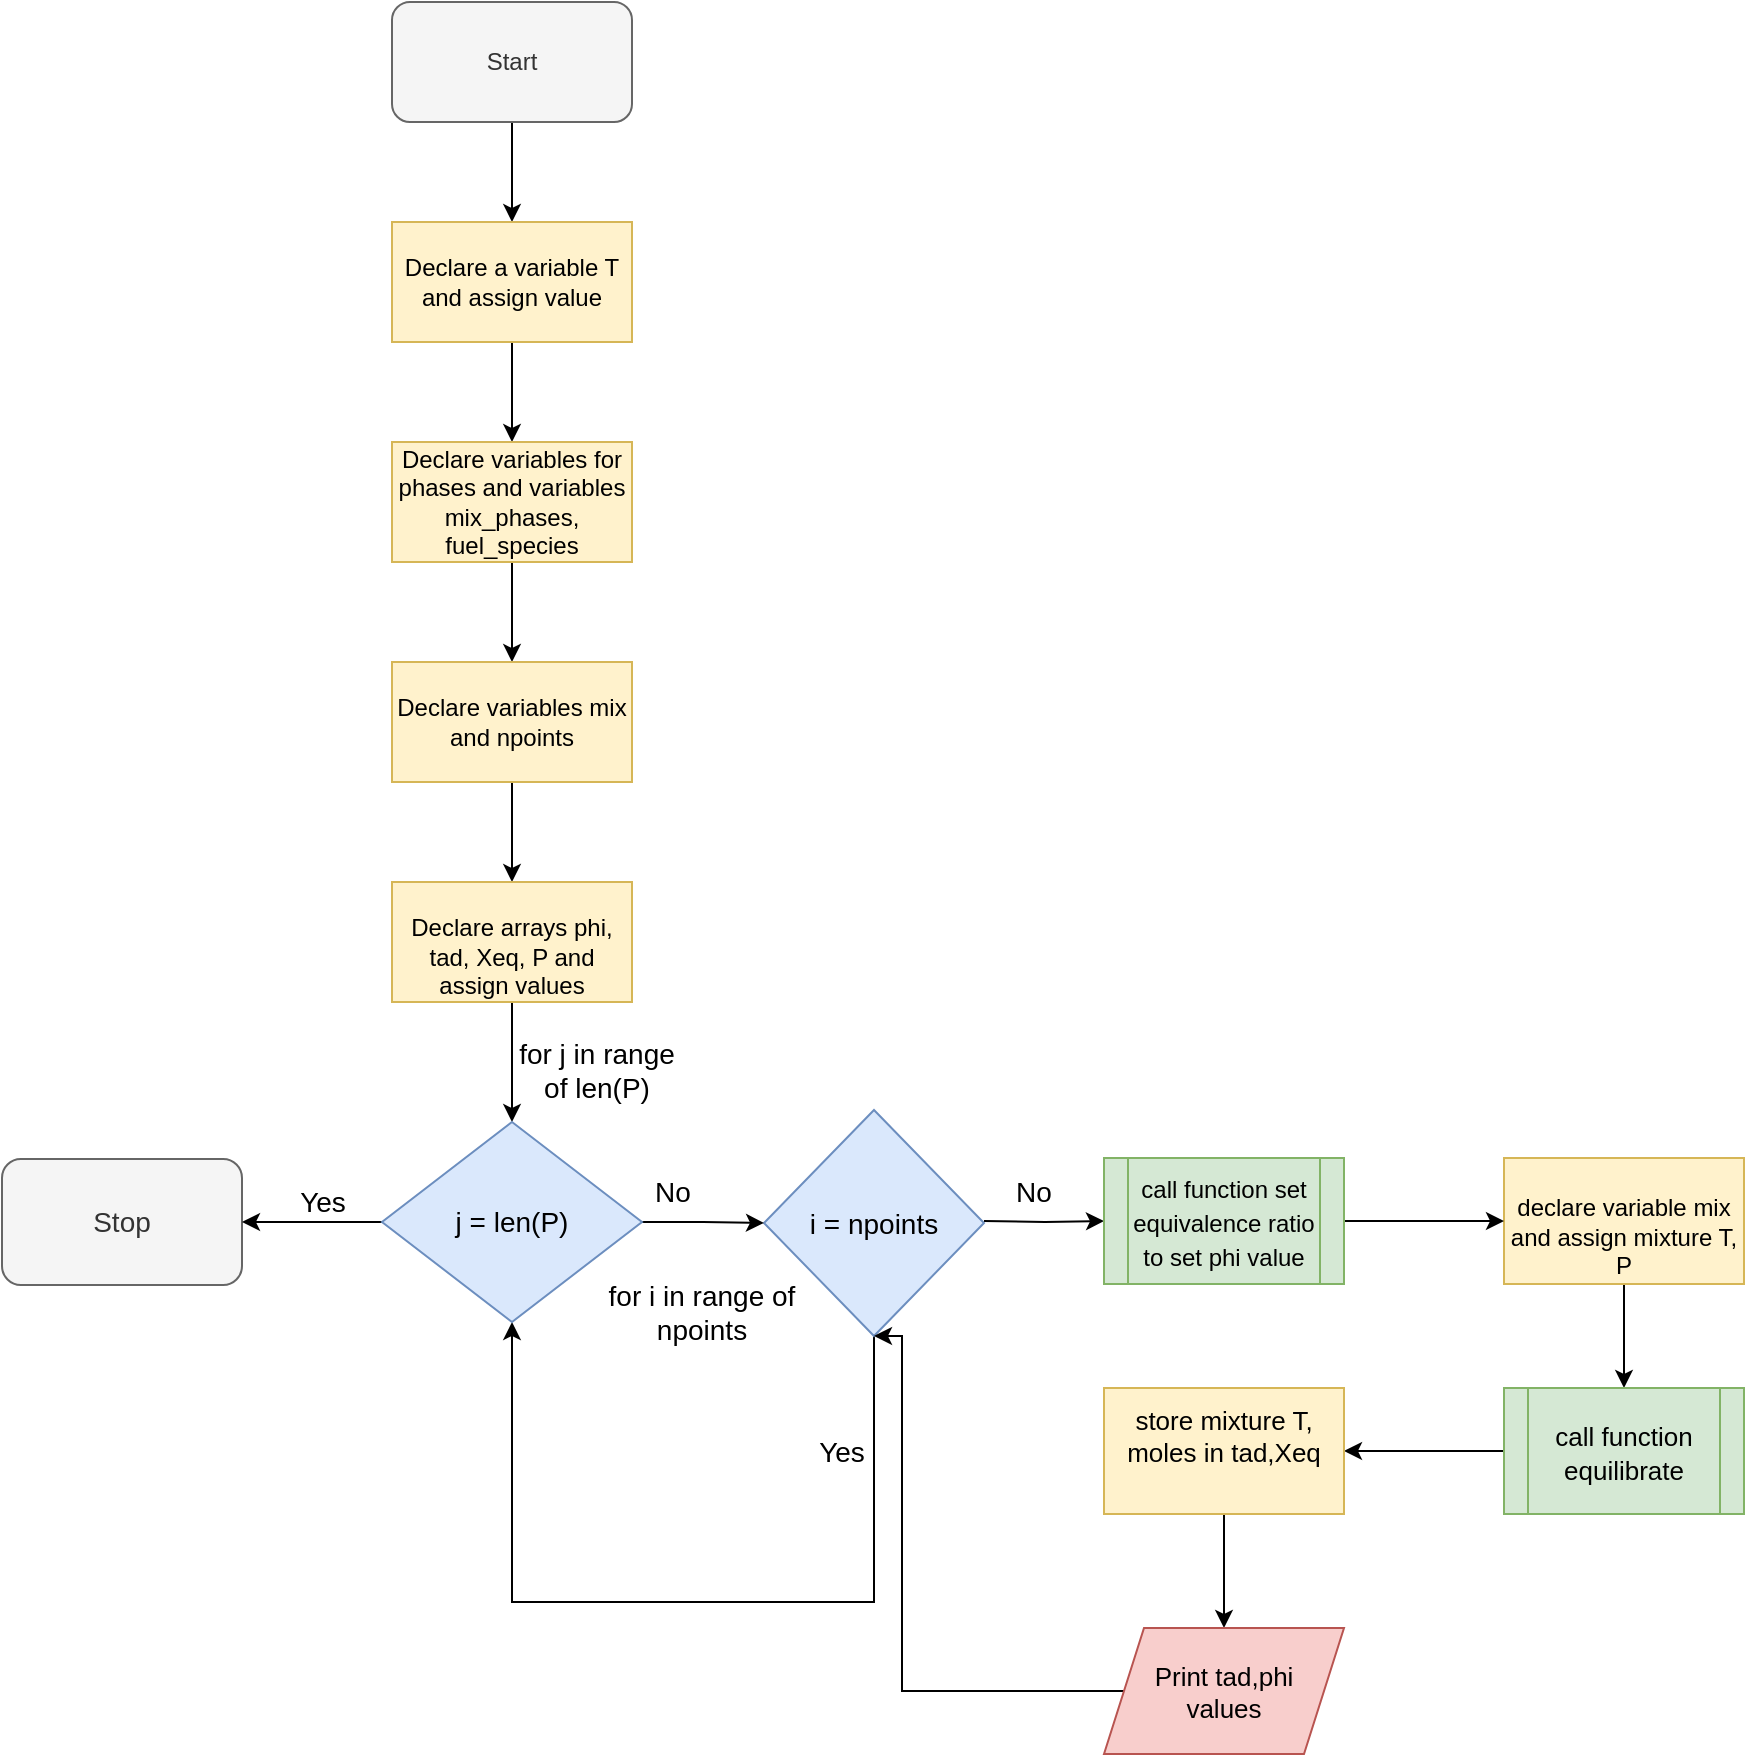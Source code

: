 <mxfile version="14.8.0" type="google"><diagram id="MWupKujhAXSVtvYUwR5L" name="Page-1"><mxGraphModel dx="1057" dy="564" grid="1" gridSize="10" guides="1" tooltips="1" connect="1" arrows="1" fold="1" page="1" pageScale="1" pageWidth="850" pageHeight="1100" math="0" shadow="0"><root><mxCell id="0"/><mxCell id="1" parent="0"/><mxCell id="wkZoXscY4OyIuh3tFl9c-5" value="" style="edgeStyle=orthogonalEdgeStyle;rounded=0;orthogonalLoop=1;jettySize=auto;html=1;" parent="1" source="wkZoXscY4OyIuh3tFl9c-1" target="wkZoXscY4OyIuh3tFl9c-4" edge="1"><mxGeometry relative="1" as="geometry"/></mxCell><mxCell id="wkZoXscY4OyIuh3tFl9c-1" value="Start" style="rounded=1;whiteSpace=wrap;html=1;fillColor=#f5f5f5;strokeColor=#666666;fontColor=#333333;" parent="1" vertex="1"><mxGeometry x="365" y="20" width="120" height="60" as="geometry"/></mxCell><mxCell id="wkZoXscY4OyIuh3tFl9c-7" value="" style="edgeStyle=orthogonalEdgeStyle;rounded=0;orthogonalLoop=1;jettySize=auto;html=1;" parent="1" source="wkZoXscY4OyIuh3tFl9c-4" target="wkZoXscY4OyIuh3tFl9c-6" edge="1"><mxGeometry relative="1" as="geometry"/></mxCell><mxCell id="wkZoXscY4OyIuh3tFl9c-4" value="&lt;div&gt;Declare a variable T and assign value&lt;br&gt;&lt;/div&gt;" style="rounded=0;whiteSpace=wrap;html=1;fillColor=#fff2cc;strokeColor=#d6b656;" parent="1" vertex="1"><mxGeometry x="365" y="130" width="120" height="60" as="geometry"/></mxCell><mxCell id="wkZoXscY4OyIuh3tFl9c-9" value="" style="edgeStyle=orthogonalEdgeStyle;rounded=0;orthogonalLoop=1;jettySize=auto;html=1;" parent="1" source="wkZoXscY4OyIuh3tFl9c-6" target="wkZoXscY4OyIuh3tFl9c-8" edge="1"><mxGeometry relative="1" as="geometry"/></mxCell><mxCell id="wkZoXscY4OyIuh3tFl9c-6" value="&lt;div&gt;Declare variables for phases and variables&lt;/div&gt;&lt;div&gt;mix_phases, fuel_species &lt;br&gt;&lt;/div&gt;" style="whiteSpace=wrap;html=1;rounded=0;fillColor=#fff2cc;strokeColor=#d6b656;" parent="1" vertex="1"><mxGeometry x="365" y="240" width="120" height="60" as="geometry"/></mxCell><mxCell id="wkZoXscY4OyIuh3tFl9c-11" value="" style="edgeStyle=orthogonalEdgeStyle;rounded=0;orthogonalLoop=1;jettySize=auto;html=1;" parent="1" source="wkZoXscY4OyIuh3tFl9c-8" target="wkZoXscY4OyIuh3tFl9c-10" edge="1"><mxGeometry relative="1" as="geometry"/></mxCell><mxCell id="wkZoXscY4OyIuh3tFl9c-8" value="Declare variables mix and npoints" style="whiteSpace=wrap;html=1;rounded=0;fillColor=#fff2cc;strokeColor=#d6b656;" parent="1" vertex="1"><mxGeometry x="365" y="350" width="120" height="60" as="geometry"/></mxCell><mxCell id="dgapStxgIZ4Kq4T3z00g-4" value="" style="edgeStyle=orthogonalEdgeStyle;rounded=0;orthogonalLoop=1;jettySize=auto;html=1;" edge="1" parent="1" source="wkZoXscY4OyIuh3tFl9c-10" target="dgapStxgIZ4Kq4T3z00g-3"><mxGeometry relative="1" as="geometry"/></mxCell><mxCell id="wkZoXscY4OyIuh3tFl9c-10" value="&lt;br&gt;Declare arrays phi, tad, Xeq, P and assign values&lt;br&gt;" style="whiteSpace=wrap;html=1;rounded=0;fillColor=#fff2cc;strokeColor=#d6b656;" parent="1" vertex="1"><mxGeometry x="365" y="460" width="120" height="60" as="geometry"/></mxCell><mxCell id="wkZoXscY4OyIuh3tFl9c-26" value="" style="edgeStyle=orthogonalEdgeStyle;rounded=0;orthogonalLoop=1;jettySize=auto;html=1;fontSize=14;" parent="1" target="wkZoXscY4OyIuh3tFl9c-25" edge="1"><mxGeometry relative="1" as="geometry"><mxPoint x="661" y="629.5" as="sourcePoint"/></mxGeometry></mxCell><mxCell id="dgapStxgIZ4Kq4T3z00g-16" style="edgeStyle=orthogonalEdgeStyle;rounded=0;orthogonalLoop=1;jettySize=auto;html=1;fontSize=14;entryX=0.5;entryY=1;entryDx=0;entryDy=0;" edge="1" parent="1" source="wkZoXscY4OyIuh3tFl9c-12" target="dgapStxgIZ4Kq4T3z00g-3"><mxGeometry relative="1" as="geometry"><mxPoint x="430" y="770" as="targetPoint"/><Array as="points"><mxPoint x="606" y="820"/><mxPoint x="425" y="820"/></Array></mxGeometry></mxCell><mxCell id="wkZoXscY4OyIuh3tFl9c-12" value="&#xA;&lt;br style=&quot;font-size: 14px;&quot;&gt;&lt;div style=&quot;font-size: 14px;&quot;&gt;i = npoints&lt;/div&gt;&#xA;&#xA;" style="rhombus;whiteSpace=wrap;html=1;rounded=0;fontSize=14;fillColor=#dae8fc;strokeColor=#6c8ebf;" parent="1" vertex="1"><mxGeometry x="551" y="574" width="110" height="113" as="geometry"/></mxCell><mxCell id="wkZoXscY4OyIuh3tFl9c-16" value="for j in range of len(P)" style="text;html=1;strokeColor=none;fillColor=none;align=center;verticalAlign=middle;whiteSpace=wrap;rounded=0;fontSize=14;" parent="1" vertex="1"><mxGeometry x="420" y="534" width="95" height="40" as="geometry"/></mxCell><mxCell id="wkZoXscY4OyIuh3tFl9c-24" value="" style="edgeStyle=orthogonalEdgeStyle;rounded=0;orthogonalLoop=1;jettySize=auto;html=1;fontSize=14;" parent="1" source="wkZoXscY4OyIuh3tFl9c-19" target="wkZoXscY4OyIuh3tFl9c-23" edge="1"><mxGeometry relative="1" as="geometry"/></mxCell><mxCell id="wkZoXscY4OyIuh3tFl9c-19" value="&lt;br&gt;declare variable mix and assign mixture T, P &lt;br&gt;" style="whiteSpace=wrap;html=1;rounded=0;fillColor=#fff2cc;strokeColor=#d6b656;" parent="1" vertex="1"><mxGeometry x="921" y="598" width="120" height="63" as="geometry"/></mxCell><mxCell id="wkZoXscY4OyIuh3tFl9c-32" value="" style="edgeStyle=orthogonalEdgeStyle;rounded=0;orthogonalLoop=1;jettySize=auto;html=1;fontSize=14;" parent="1" source="wkZoXscY4OyIuh3tFl9c-23" target="wkZoXscY4OyIuh3tFl9c-31" edge="1"><mxGeometry relative="1" as="geometry"/></mxCell><mxCell id="wkZoXscY4OyIuh3tFl9c-23" value="&lt;font style=&quot;font-size: 13px&quot;&gt;call function equilibrate &lt;/font&gt;" style="shape=process;whiteSpace=wrap;html=1;backgroundOutline=1;fontSize=14;fillColor=#d5e8d4;strokeColor=#82b366;" parent="1" vertex="1"><mxGeometry x="921" y="713" width="120" height="63" as="geometry"/></mxCell><mxCell id="dgapStxgIZ4Kq4T3z00g-2" value="" style="edgeStyle=orthogonalEdgeStyle;rounded=0;orthogonalLoop=1;jettySize=auto;html=1;" edge="1" parent="1" source="wkZoXscY4OyIuh3tFl9c-25" target="wkZoXscY4OyIuh3tFl9c-19"><mxGeometry relative="1" as="geometry"/></mxCell><mxCell id="wkZoXscY4OyIuh3tFl9c-25" value="&lt;font style=&quot;font-size: 12px&quot;&gt;call function set equivalence ratio to set phi value&lt;/font&gt;" style="shape=process;whiteSpace=wrap;html=1;backgroundOutline=1;fontSize=14;fillColor=#d5e8d4;strokeColor=#82b366;" parent="1" vertex="1"><mxGeometry x="721" y="598" width="120" height="63" as="geometry"/></mxCell><mxCell id="wkZoXscY4OyIuh3tFl9c-27" value="No" style="text;html=1;strokeColor=none;fillColor=none;align=center;verticalAlign=middle;whiteSpace=wrap;rounded=0;fontSize=14;" parent="1" vertex="1"><mxGeometry x="666" y="603" width="40" height="23" as="geometry"/></mxCell><mxCell id="wkZoXscY4OyIuh3tFl9c-28" value="Stop" style="rounded=1;whiteSpace=wrap;html=1;fontSize=14;fillColor=#f5f5f5;strokeColor=#666666;fontColor=#333333;" parent="1" vertex="1"><mxGeometry x="170" y="598.5" width="120" height="63" as="geometry"/></mxCell><mxCell id="wkZoXscY4OyIuh3tFl9c-30" value="Yes" style="text;html=1;align=center;verticalAlign=middle;resizable=0;points=[];autosize=1;strokeColor=none;fontSize=14;" parent="1" vertex="1"><mxGeometry x="310" y="610" width="40" height="20" as="geometry"/></mxCell><mxCell id="wkZoXscY4OyIuh3tFl9c-34" value="" style="edgeStyle=orthogonalEdgeStyle;rounded=0;orthogonalLoop=1;jettySize=auto;html=1;fontSize=13;" parent="1" source="wkZoXscY4OyIuh3tFl9c-31" target="wkZoXscY4OyIuh3tFl9c-33" edge="1"><mxGeometry relative="1" as="geometry"/></mxCell><mxCell id="wkZoXscY4OyIuh3tFl9c-31" value="&#xA;store mixture T, moles in tad,Xeq&#xA;&#xA;" style="whiteSpace=wrap;html=1;fontSize=13;fillColor=#fff2cc;strokeColor=#d6b656;" parent="1" vertex="1"><mxGeometry x="721" y="713" width="120" height="63" as="geometry"/></mxCell><mxCell id="dgapStxgIZ4Kq4T3z00g-15" style="edgeStyle=orthogonalEdgeStyle;rounded=0;orthogonalLoop=1;jettySize=auto;html=1;entryX=0.5;entryY=1;entryDx=0;entryDy=0;fontSize=14;" edge="1" parent="1" source="wkZoXscY4OyIuh3tFl9c-33" target="wkZoXscY4OyIuh3tFl9c-12"><mxGeometry relative="1" as="geometry"><Array as="points"><mxPoint x="620" y="865"/><mxPoint x="620" y="687"/></Array></mxGeometry></mxCell><mxCell id="wkZoXscY4OyIuh3tFl9c-33" value="&lt;div&gt;Print tad,phi &lt;br&gt;&lt;/div&gt;&lt;div&gt;values&lt;br&gt;&lt;/div&gt;" style="shape=parallelogram;perimeter=parallelogramPerimeter;whiteSpace=wrap;html=1;fixedSize=1;fontSize=13;fillColor=#f8cecc;strokeColor=#b85450;" parent="1" vertex="1"><mxGeometry x="721" y="833" width="120" height="63" as="geometry"/></mxCell><mxCell id="dgapStxgIZ4Kq4T3z00g-8" value="" style="edgeStyle=orthogonalEdgeStyle;rounded=0;orthogonalLoop=1;jettySize=auto;html=1;fontSize=13;" edge="1" parent="1" source="dgapStxgIZ4Kq4T3z00g-3" target="wkZoXscY4OyIuh3tFl9c-28"><mxGeometry relative="1" as="geometry"/></mxCell><mxCell id="dgapStxgIZ4Kq4T3z00g-12" value="" style="edgeStyle=orthogonalEdgeStyle;rounded=0;orthogonalLoop=1;jettySize=auto;html=1;fontSize=13;" edge="1" parent="1" source="dgapStxgIZ4Kq4T3z00g-3" target="wkZoXscY4OyIuh3tFl9c-12"><mxGeometry relative="1" as="geometry"/></mxCell><mxCell id="dgapStxgIZ4Kq4T3z00g-3" value="j = len(P)" style="rhombus;whiteSpace=wrap;html=1;rounded=0;fontSize=14;fillColor=#dae8fc;strokeColor=#6c8ebf;" vertex="1" parent="1"><mxGeometry x="360" y="580" width="130" height="100" as="geometry"/></mxCell><mxCell id="dgapStxgIZ4Kq4T3z00g-6" value="No" style="text;html=1;align=center;verticalAlign=middle;resizable=0;points=[];autosize=1;strokeColor=none;fontSize=14;" vertex="1" parent="1"><mxGeometry x="490" y="604.5" width="30" height="20" as="geometry"/></mxCell><mxCell id="dgapStxgIZ4Kq4T3z00g-19" value="Yes" style="text;html=1;strokeColor=none;fillColor=none;align=center;verticalAlign=middle;whiteSpace=wrap;rounded=0;fontSize=14;" vertex="1" parent="1"><mxGeometry x="570" y="728" width="40" height="33" as="geometry"/></mxCell><mxCell id="dgapStxgIZ4Kq4T3z00g-21" value="for i in range of npoints" style="text;html=1;strokeColor=none;fillColor=none;align=center;verticalAlign=middle;whiteSpace=wrap;rounded=0;fontSize=14;" vertex="1" parent="1"><mxGeometry x="470" y="650" width="100" height="50" as="geometry"/></mxCell></root></mxGraphModel></diagram></mxfile>